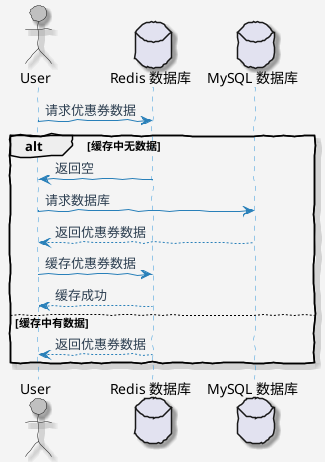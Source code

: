 @startuml
skinparam backgroundColor #F4F4F4
skinparam shadowing true
skinparam handwritten true
skinparam sequence {
    ActorBackgroundColor #C0C0C0
    LifeLineBackgroundColor #F0F0F0
    LifeLineBorderColor #3498DB
    ParticipantBorderColor #3498DB
    ParticipantBackgroundColor #E6F7FF
    ArrowColor #2980B9
    ArrowFontColor #2C3E50
    FontColor #2C3E50
    FontSize 12
}

actor User
database Redis as "Redis 数据库"
database MySQL as "MySQL 数据库"

User -> "Redis": 请求优惠券数据
alt 缓存中无数据
    "Redis" -> User: 返回空
    User -> "MySQL": 请求数据库
    "MySQL" --> User: 返回优惠券数据
    User -> "Redis": 缓存优惠券数据
    "Redis" --> User: 缓存成功
else 缓存中有数据
    "Redis" --> User: 返回优惠券数据
end
@enduml
